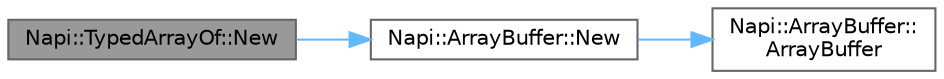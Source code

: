 digraph "Napi::TypedArrayOf::New"
{
 // LATEX_PDF_SIZE
  bgcolor="transparent";
  edge [fontname=Helvetica,fontsize=10,labelfontname=Helvetica,labelfontsize=10];
  node [fontname=Helvetica,fontsize=10,shape=box,height=0.2,width=0.4];
  rankdir="LR";
  Node1 [id="Node000001",label="Napi::TypedArrayOf::New",height=0.2,width=0.4,color="gray40", fillcolor="grey60", style="filled", fontcolor="black",tooltip=" "];
  Node1 -> Node2 [id="edge1_Node000001_Node000002",color="steelblue1",style="solid",tooltip=" "];
  Node2 [id="Node000002",label="Napi::ArrayBuffer::New",height=0.2,width=0.4,color="grey40", fillcolor="white", style="filled",URL="$class_napi_1_1_array_buffer.html#a6769e53eb421e535f5ca642f19b6e69b",tooltip=" "];
  Node2 -> Node3 [id="edge2_Node000002_Node000003",color="steelblue1",style="solid",tooltip=" "];
  Node3 [id="Node000003",label="Napi::ArrayBuffer::\lArrayBuffer",height=0.2,width=0.4,color="grey40", fillcolor="white", style="filled",URL="$class_napi_1_1_array_buffer.html#a970ea0ca3c8e8100809d3dfbe62a39f3",tooltip="Creates a new empty ArrayBuffer instance."];
}
